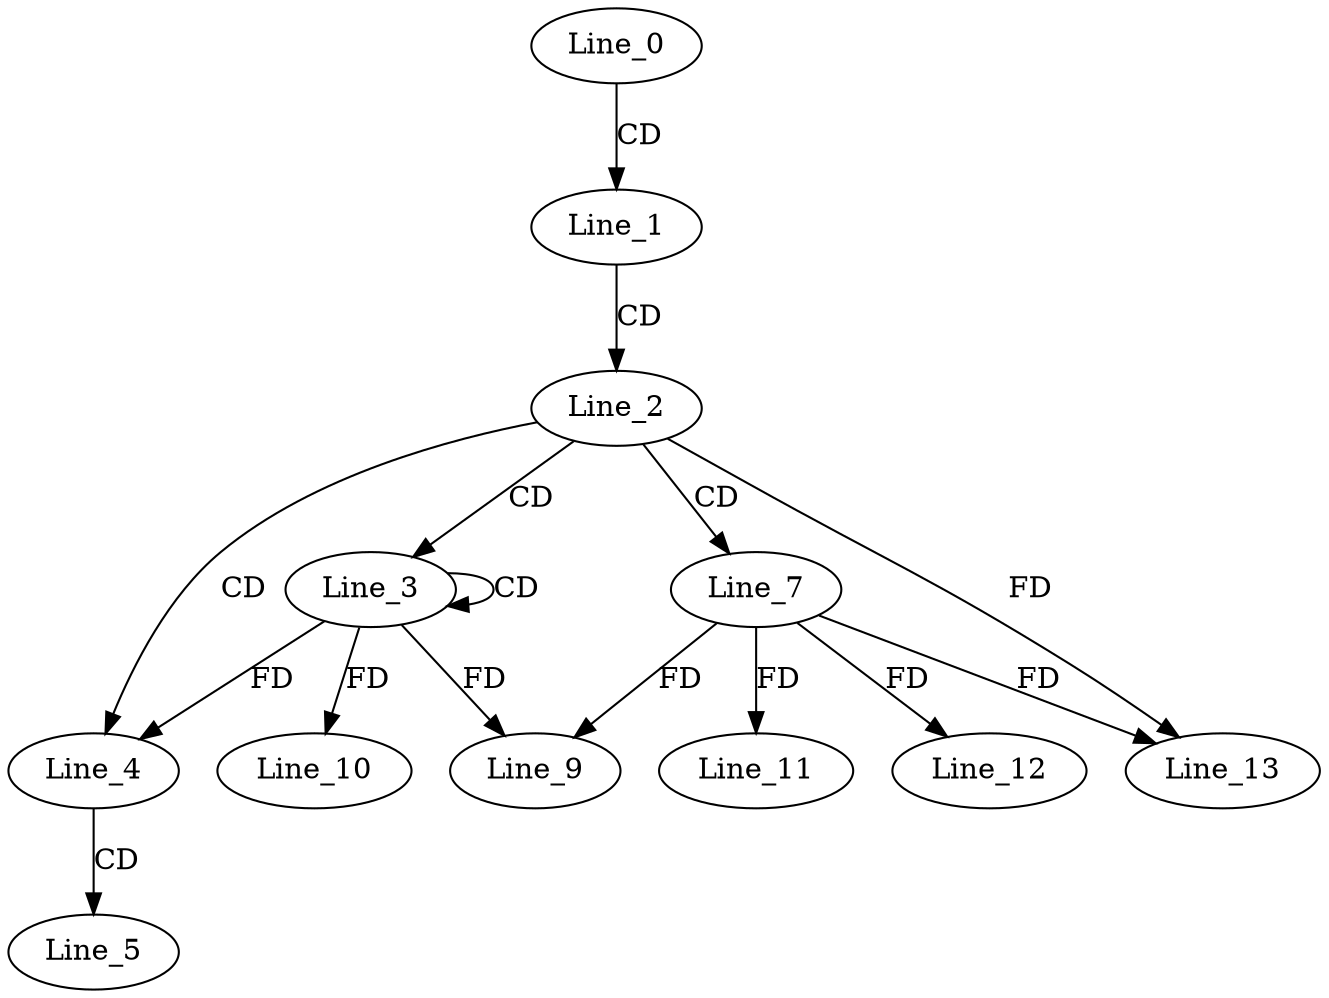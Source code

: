 digraph G {
  Line_0;
  Line_1;
  Line_2;
  Line_3;
  Line_3;
  Line_4;
  Line_5;
  Line_7;
  Line_9;
  Line_10;
  Line_11;
  Line_12;
  Line_13;
  Line_13;
  Line_0 -> Line_1 [ label="CD" ];
  Line_1 -> Line_2 [ label="CD" ];
  Line_2 -> Line_3 [ label="CD" ];
  Line_3 -> Line_3 [ label="CD" ];
  Line_2 -> Line_4 [ label="CD" ];
  Line_3 -> Line_4 [ label="FD" ];
  Line_4 -> Line_5 [ label="CD" ];
  Line_2 -> Line_7 [ label="CD" ];
  Line_3 -> Line_9 [ label="FD" ];
  Line_7 -> Line_9 [ label="FD" ];
  Line_3 -> Line_10 [ label="FD" ];
  Line_7 -> Line_11 [ label="FD" ];
  Line_7 -> Line_12 [ label="FD" ];
  Line_2 -> Line_13 [ label="FD" ];
  Line_7 -> Line_13 [ label="FD" ];
}
